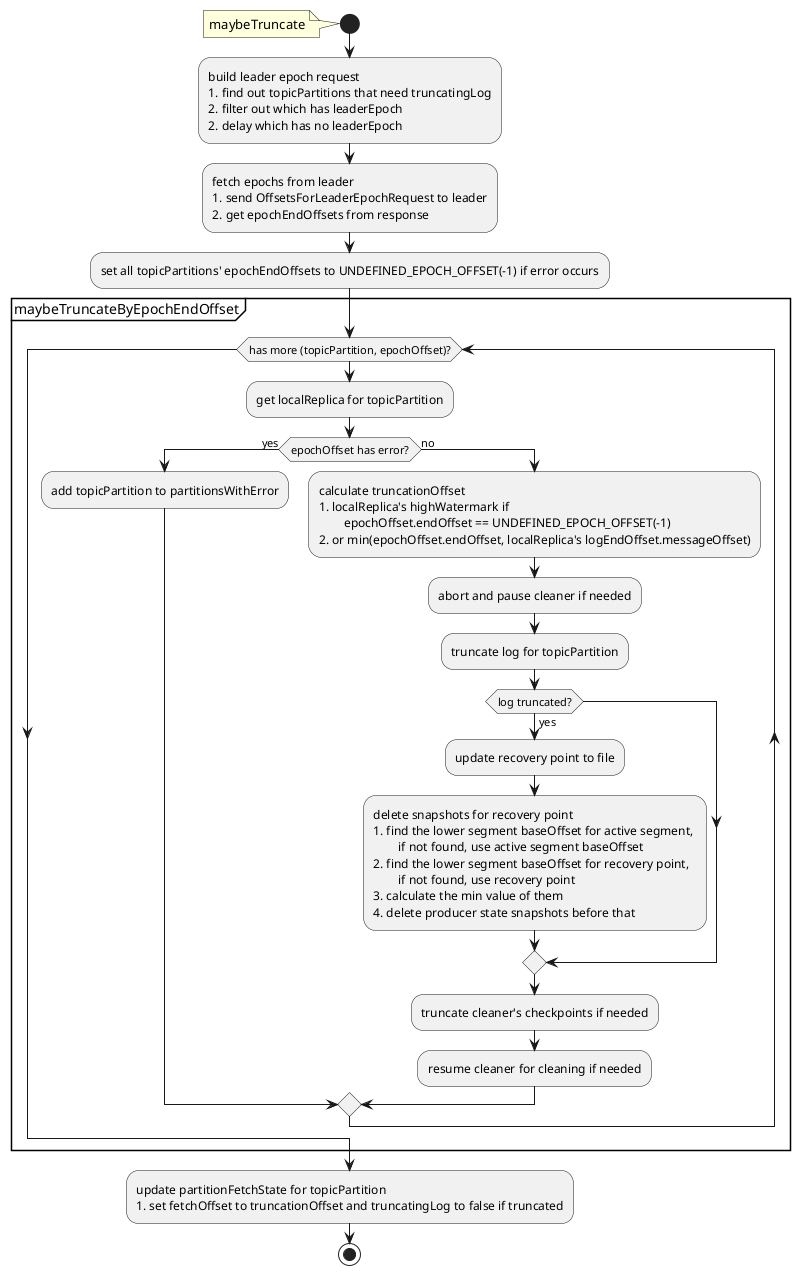 @startuml
start
note left: maybeTruncate
:build leader epoch request
1. find out topicPartitions that need truncatingLog
2. filter out which has leaderEpoch
2. delay which has no leaderEpoch;

:fetch epochs from leader
1. send OffsetsForLeaderEpochRequest to leader
2. get epochEndOffsets from response;

:set all topicPartitions' epochEndOffsets to UNDEFINED_EPOCH_OFFSET(-1) if error occurs;

partition maybeTruncateByEpochEndOffset {
	while (has more (topicPartition, epochOffset)?) 
		:get localReplica for topicPartition;
		if (epochOffset has error?) then(yes)
			:add topicPartition to partitionsWithError;
		else(no)
			:calculate truncationOffset
			1. localReplica's highWatermark if 
				epochOffset.endOffset == UNDEFINED_EPOCH_OFFSET(-1)
			2. or min(epochOffset.endOffset, localReplica's logEndOffset.messageOffset);
		
			:abort and pause cleaner if needed;
			:truncate log for topicPartition;
			if (log truncated?) then(yes)
				:update recovery point to file;
				:delete snapshots for recovery point
				1. find the lower segment baseOffset for active segment, 
					if not found, use active segment baseOffset
				2. find the lower segment baseOffset for recovery point,
					if not found, use recovery point
				3. calculate the min value of them
				4. delete producer state snapshots before that;
			endif
			:truncate cleaner's checkpoints if needed;
			:resume cleaner for cleaning if needed;
		endif
	end while
}
:update partitionFetchState for topicPartition
1. set fetchOffset to truncationOffset and truncatingLog to false if truncated;
stop
@enduml
